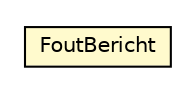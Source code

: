 #!/usr/local/bin/dot
#
# Class diagram 
# Generated by UMLGraph version R5_6-24-gf6e263 (http://www.umlgraph.org/)
#

digraph G {
	edge [fontname="Helvetica",fontsize=10,labelfontname="Helvetica",labelfontsize=10];
	node [fontname="Helvetica",fontsize=10,shape=plaintext];
	nodesep=0.25;
	ranksep=0.5;
	// nl.egem.stuf.stuf0204.FoutBericht
	c55132 [label=<<table title="nl.egem.stuf.stuf0204.FoutBericht" border="0" cellborder="1" cellspacing="0" cellpadding="2" port="p" bgcolor="lemonChiffon" href="./FoutBericht.html">
		<tr><td><table border="0" cellspacing="0" cellpadding="1">
<tr><td align="center" balign="center"> FoutBericht </td></tr>
		</table></td></tr>
		</table>>, URL="./FoutBericht.html", fontname="Helvetica", fontcolor="black", fontsize=10.0];
}

